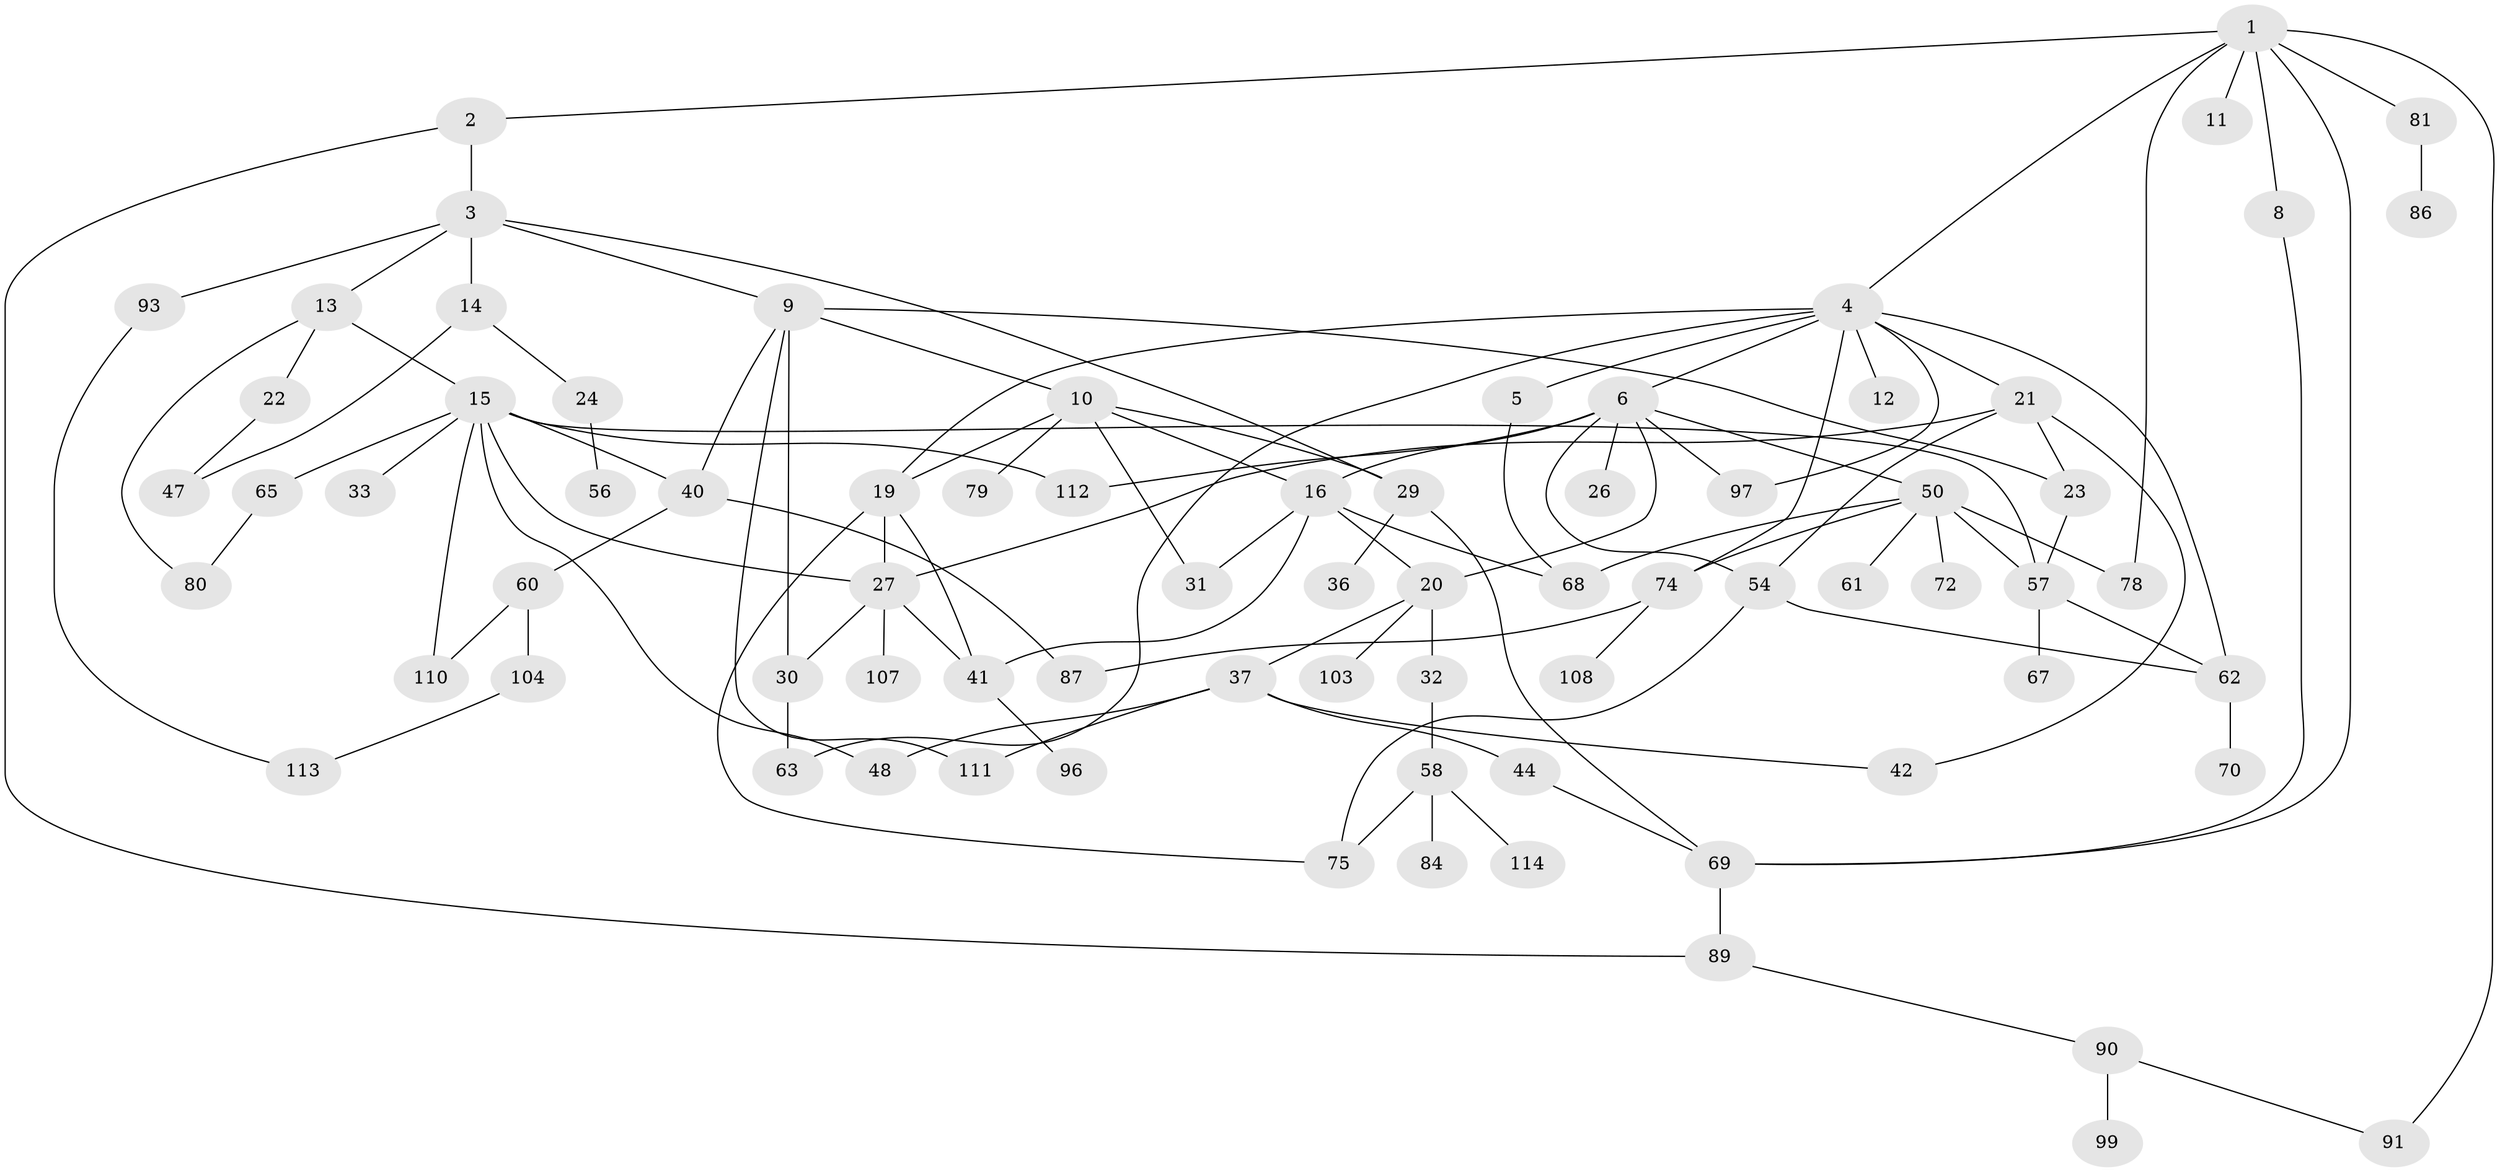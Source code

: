 // original degree distribution, {8: 0.008771929824561403, 3: 0.14035087719298245, 6: 0.043859649122807015, 2: 0.35964912280701755, 7: 0.02631578947368421, 5: 0.10526315789473684, 1: 0.2543859649122807, 4: 0.06140350877192982}
// Generated by graph-tools (version 1.1) at 2025/10/02/27/25 16:10:51]
// undirected, 76 vertices, 114 edges
graph export_dot {
graph [start="1"]
  node [color=gray90,style=filled];
  1 [super="+17"];
  2 [super="+18"];
  3;
  4 [super="+7"];
  5;
  6 [super="+52"];
  8;
  9 [super="+34"];
  10 [super="+49"];
  11 [super="+88"];
  12 [super="+28"];
  13 [super="+25"];
  14;
  15 [super="+38"];
  16 [super="+39"];
  19;
  20;
  21 [super="+94"];
  22 [super="+55"];
  23 [super="+101"];
  24 [super="+51"];
  26;
  27 [super="+35"];
  29 [super="+46"];
  30;
  31 [super="+92"];
  32 [super="+45"];
  33;
  36 [super="+64"];
  37 [super="+43"];
  40 [super="+76"];
  41 [super="+102"];
  42;
  44;
  47 [super="+66"];
  48;
  50 [super="+53"];
  54 [super="+105"];
  56 [super="+83"];
  57;
  58 [super="+59"];
  60 [super="+85"];
  61;
  62 [super="+71"];
  63 [super="+98"];
  65 [super="+77"];
  67;
  68 [super="+82"];
  69 [super="+73"];
  70;
  72;
  74 [super="+95"];
  75 [super="+109"];
  78;
  79;
  80 [super="+100"];
  81;
  84;
  86;
  87 [super="+106"];
  89;
  90;
  91;
  93;
  96;
  97;
  99;
  103;
  104;
  107;
  108;
  110;
  111;
  112;
  113;
  114;
  1 -- 2;
  1 -- 4;
  1 -- 8;
  1 -- 11;
  1 -- 81;
  1 -- 91;
  1 -- 78;
  1 -- 69;
  2 -- 3;
  2 -- 89;
  3 -- 9;
  3 -- 13;
  3 -- 14;
  3 -- 29;
  3 -- 93;
  4 -- 5;
  4 -- 6;
  4 -- 21;
  4 -- 97;
  4 -- 19;
  4 -- 74;
  4 -- 12;
  4 -- 62;
  4 -- 63;
  5 -- 68;
  6 -- 16;
  6 -- 26;
  6 -- 50;
  6 -- 54;
  6 -- 20;
  6 -- 112;
  6 -- 97;
  8 -- 69;
  9 -- 10;
  9 -- 23;
  9 -- 30;
  9 -- 40;
  9 -- 111;
  10 -- 31;
  10 -- 29;
  10 -- 16;
  10 -- 19;
  10 -- 79;
  13 -- 15;
  13 -- 22;
  13 -- 80;
  14 -- 24;
  14 -- 47;
  15 -- 33;
  15 -- 112;
  15 -- 48;
  15 -- 65;
  15 -- 57;
  15 -- 110;
  15 -- 40;
  15 -- 27;
  16 -- 20;
  16 -- 31;
  16 -- 41;
  16 -- 68;
  19 -- 41;
  19 -- 75;
  19 -- 27;
  20 -- 32;
  20 -- 37;
  20 -- 103;
  21 -- 27;
  21 -- 42;
  21 -- 23;
  21 -- 54;
  22 -- 47;
  23 -- 57;
  24 -- 56;
  27 -- 107;
  27 -- 41;
  27 -- 30;
  29 -- 36 [weight=2];
  29 -- 69;
  30 -- 63;
  32 -- 58;
  37 -- 44;
  37 -- 48;
  37 -- 111;
  37 -- 42;
  40 -- 60;
  40 -- 87;
  41 -- 96;
  44 -- 69;
  50 -- 61;
  50 -- 72;
  50 -- 74;
  50 -- 78;
  50 -- 57;
  50 -- 68;
  54 -- 62;
  54 -- 75;
  57 -- 67;
  57 -- 62;
  58 -- 114;
  58 -- 75;
  58 -- 84;
  60 -- 104;
  60 -- 110;
  62 -- 70;
  65 -- 80;
  69 -- 89;
  74 -- 87;
  74 -- 108;
  81 -- 86;
  89 -- 90;
  90 -- 99;
  90 -- 91;
  93 -- 113;
  104 -- 113;
}
